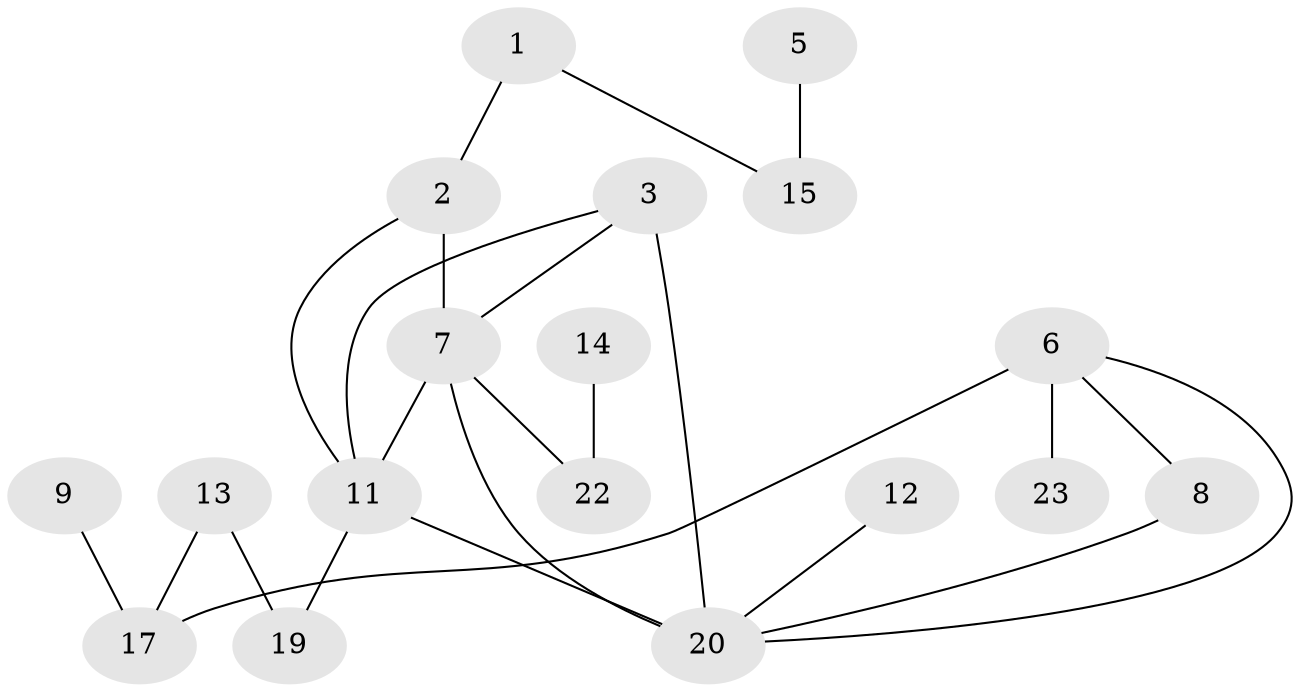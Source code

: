 // original degree distribution, {1: 0.20689655172413793, 3: 0.2413793103448276, 5: 0.034482758620689655, 0: 0.1896551724137931, 2: 0.22413793103448276, 4: 0.10344827586206896}
// Generated by graph-tools (version 1.1) at 2025/33/03/09/25 02:33:30]
// undirected, 18 vertices, 23 edges
graph export_dot {
graph [start="1"]
  node [color=gray90,style=filled];
  1;
  2;
  3;
  5;
  6;
  7;
  8;
  9;
  11;
  12;
  13;
  14;
  15;
  17;
  19;
  20;
  22;
  23;
  1 -- 2 [weight=1.0];
  1 -- 15 [weight=1.0];
  2 -- 7 [weight=2.0];
  2 -- 11 [weight=1.0];
  3 -- 7 [weight=1.0];
  3 -- 11 [weight=1.0];
  3 -- 20 [weight=3.0];
  5 -- 15 [weight=1.0];
  6 -- 8 [weight=1.0];
  6 -- 17 [weight=1.0];
  6 -- 20 [weight=1.0];
  6 -- 23 [weight=2.0];
  7 -- 11 [weight=2.0];
  7 -- 20 [weight=1.0];
  7 -- 22 [weight=1.0];
  8 -- 20 [weight=1.0];
  9 -- 17 [weight=1.0];
  11 -- 19 [weight=1.0];
  11 -- 20 [weight=1.0];
  12 -- 20 [weight=2.0];
  13 -- 17 [weight=1.0];
  13 -- 19 [weight=2.0];
  14 -- 22 [weight=1.0];
}
